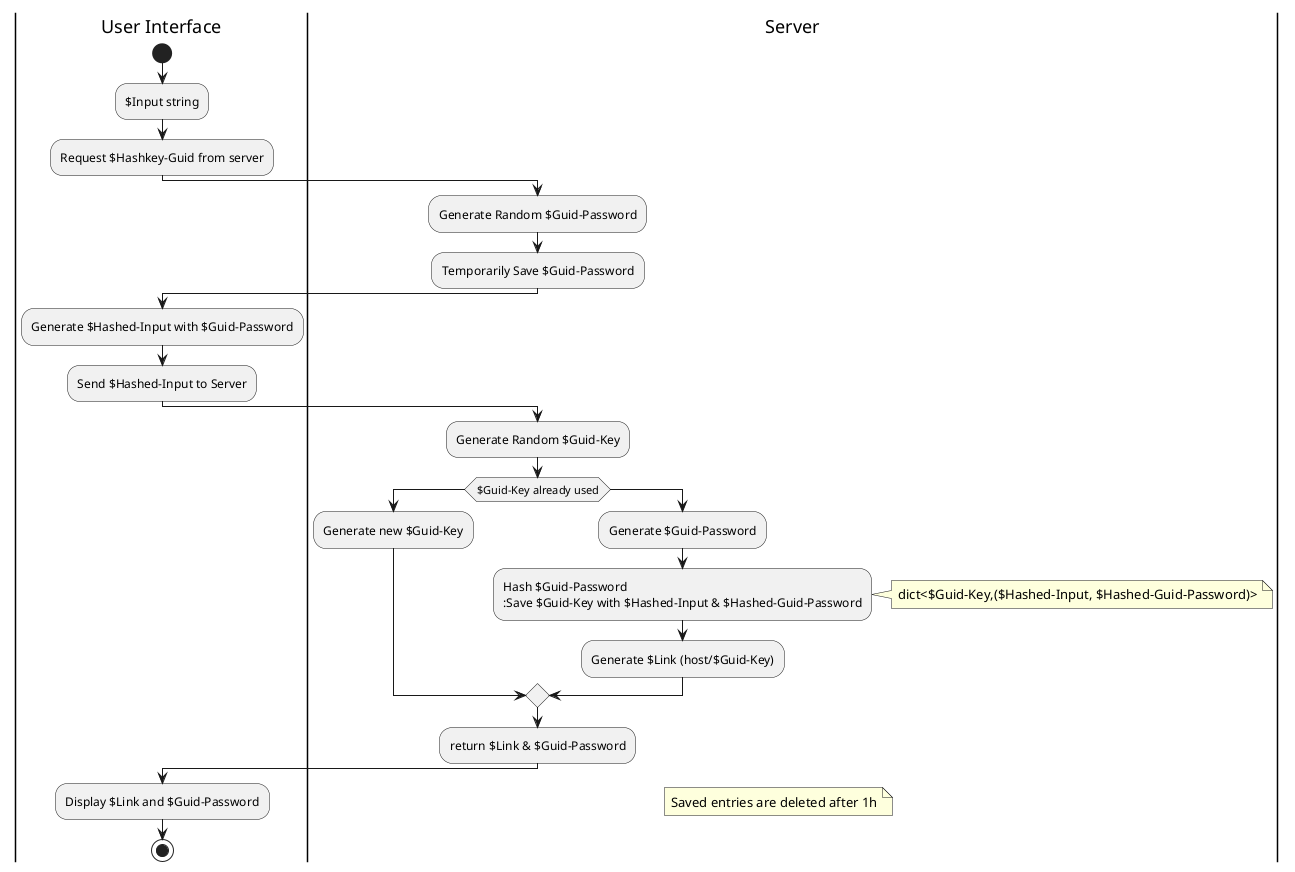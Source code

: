 @startuml
|User Interface|
start
:$Input string;
:Request $Hashkey-Guid from server;
|Server|
:Generate Random $Guid-Password;
:Temporarily Save $Guid-Password;
|User Interface|
:Generate $Hashed-Input with $Guid-Password;
:Send $Hashed-Input to Server;
|Server|
:Generate Random $Guid-Key;
if($Guid-Key already used) then
:Generate new $Guid-Key;
else
:Generate $Guid-Password;
:Hash $Guid-Password
:Save $Guid-Key with $Hashed-Input & $Hashed-Guid-Password;
note right
dict<$Guid-Key,($Hashed-Input, $Hashed-Guid-Password)>
end note
:Generate $Link (host/$Guid-Key);
endif
:return $Link & $Guid-Password;
|User Interface|
:Display $Link and $Guid-Password;
|Server|
floating note right
Saved entries are deleted after 1h
end note
|User Interface|
stop
@enduml